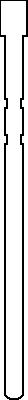 size(200,200);


real height = 20;

draw((0,0)--(0,.7*height)--(.1,.7*height)--(.1,(.7+.025)*height)--(0,(.7+.025)*height)--(0,.8*height)--(.1,.8*height)--(.1,(.8+.025)*height)--(0,(.8+.025)*height)--(0,height));

draw((1,0)--(1,.7*height)--(.9,.7*height)--(.9,(.7+.025)*height)--(1,(.7+.025)*height)--(1,.8*height)--(.9,.8*height)--(.9,(.8+.025)*height)--(1,(.8+.025)*height)--(1,height));

draw((0,0)..(.5,-.25)..(1,0));



draw((0,height)--(-.25,height)--(-.25,height*(1+.1))--(1.25,height*1.1)--(1.25,height)--(1,height));
